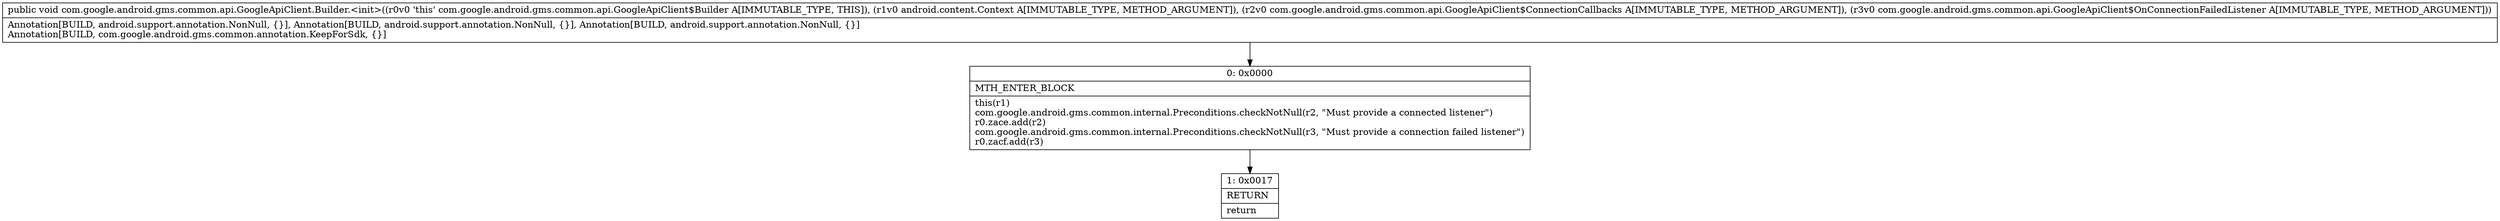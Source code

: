 digraph "CFG forcom.google.android.gms.common.api.GoogleApiClient.Builder.\<init\>(Landroid\/content\/Context;Lcom\/google\/android\/gms\/common\/api\/GoogleApiClient$ConnectionCallbacks;Lcom\/google\/android\/gms\/common\/api\/GoogleApiClient$OnConnectionFailedListener;)V" {
Node_0 [shape=record,label="{0\:\ 0x0000|MTH_ENTER_BLOCK\l|this(r1)\lcom.google.android.gms.common.internal.Preconditions.checkNotNull(r2, \"Must provide a connected listener\")\lr0.zace.add(r2)\lcom.google.android.gms.common.internal.Preconditions.checkNotNull(r3, \"Must provide a connection failed listener\")\lr0.zacf.add(r3)\l}"];
Node_1 [shape=record,label="{1\:\ 0x0017|RETURN\l|return\l}"];
MethodNode[shape=record,label="{public void com.google.android.gms.common.api.GoogleApiClient.Builder.\<init\>((r0v0 'this' com.google.android.gms.common.api.GoogleApiClient$Builder A[IMMUTABLE_TYPE, THIS]), (r1v0 android.content.Context A[IMMUTABLE_TYPE, METHOD_ARGUMENT]), (r2v0 com.google.android.gms.common.api.GoogleApiClient$ConnectionCallbacks A[IMMUTABLE_TYPE, METHOD_ARGUMENT]), (r3v0 com.google.android.gms.common.api.GoogleApiClient$OnConnectionFailedListener A[IMMUTABLE_TYPE, METHOD_ARGUMENT]))  | Annotation[BUILD, android.support.annotation.NonNull, \{\}], Annotation[BUILD, android.support.annotation.NonNull, \{\}], Annotation[BUILD, android.support.annotation.NonNull, \{\}]\lAnnotation[BUILD, com.google.android.gms.common.annotation.KeepForSdk, \{\}]\l}"];
MethodNode -> Node_0;
Node_0 -> Node_1;
}

